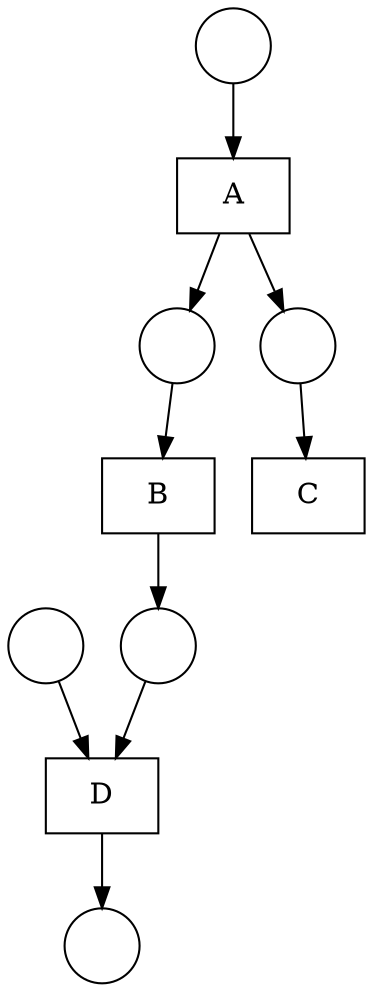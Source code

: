 digraph "Fittest net" {
	node [shape=box]
	A [label=A]
	B [label=B]
	C [label=C]
	D [label=D]
	node [shape=circle]
	1 [label=" "]
	2 [label=" "]
	3 [label=" "]
	4 [label=" "]
	5 [label=" "]
	6 [label=" "]
	1 -> A
	A -> 2
	A -> 3
	2 -> B
	B -> 4
	3 -> C
	4 -> D
	5 -> D
	D -> 6
}
